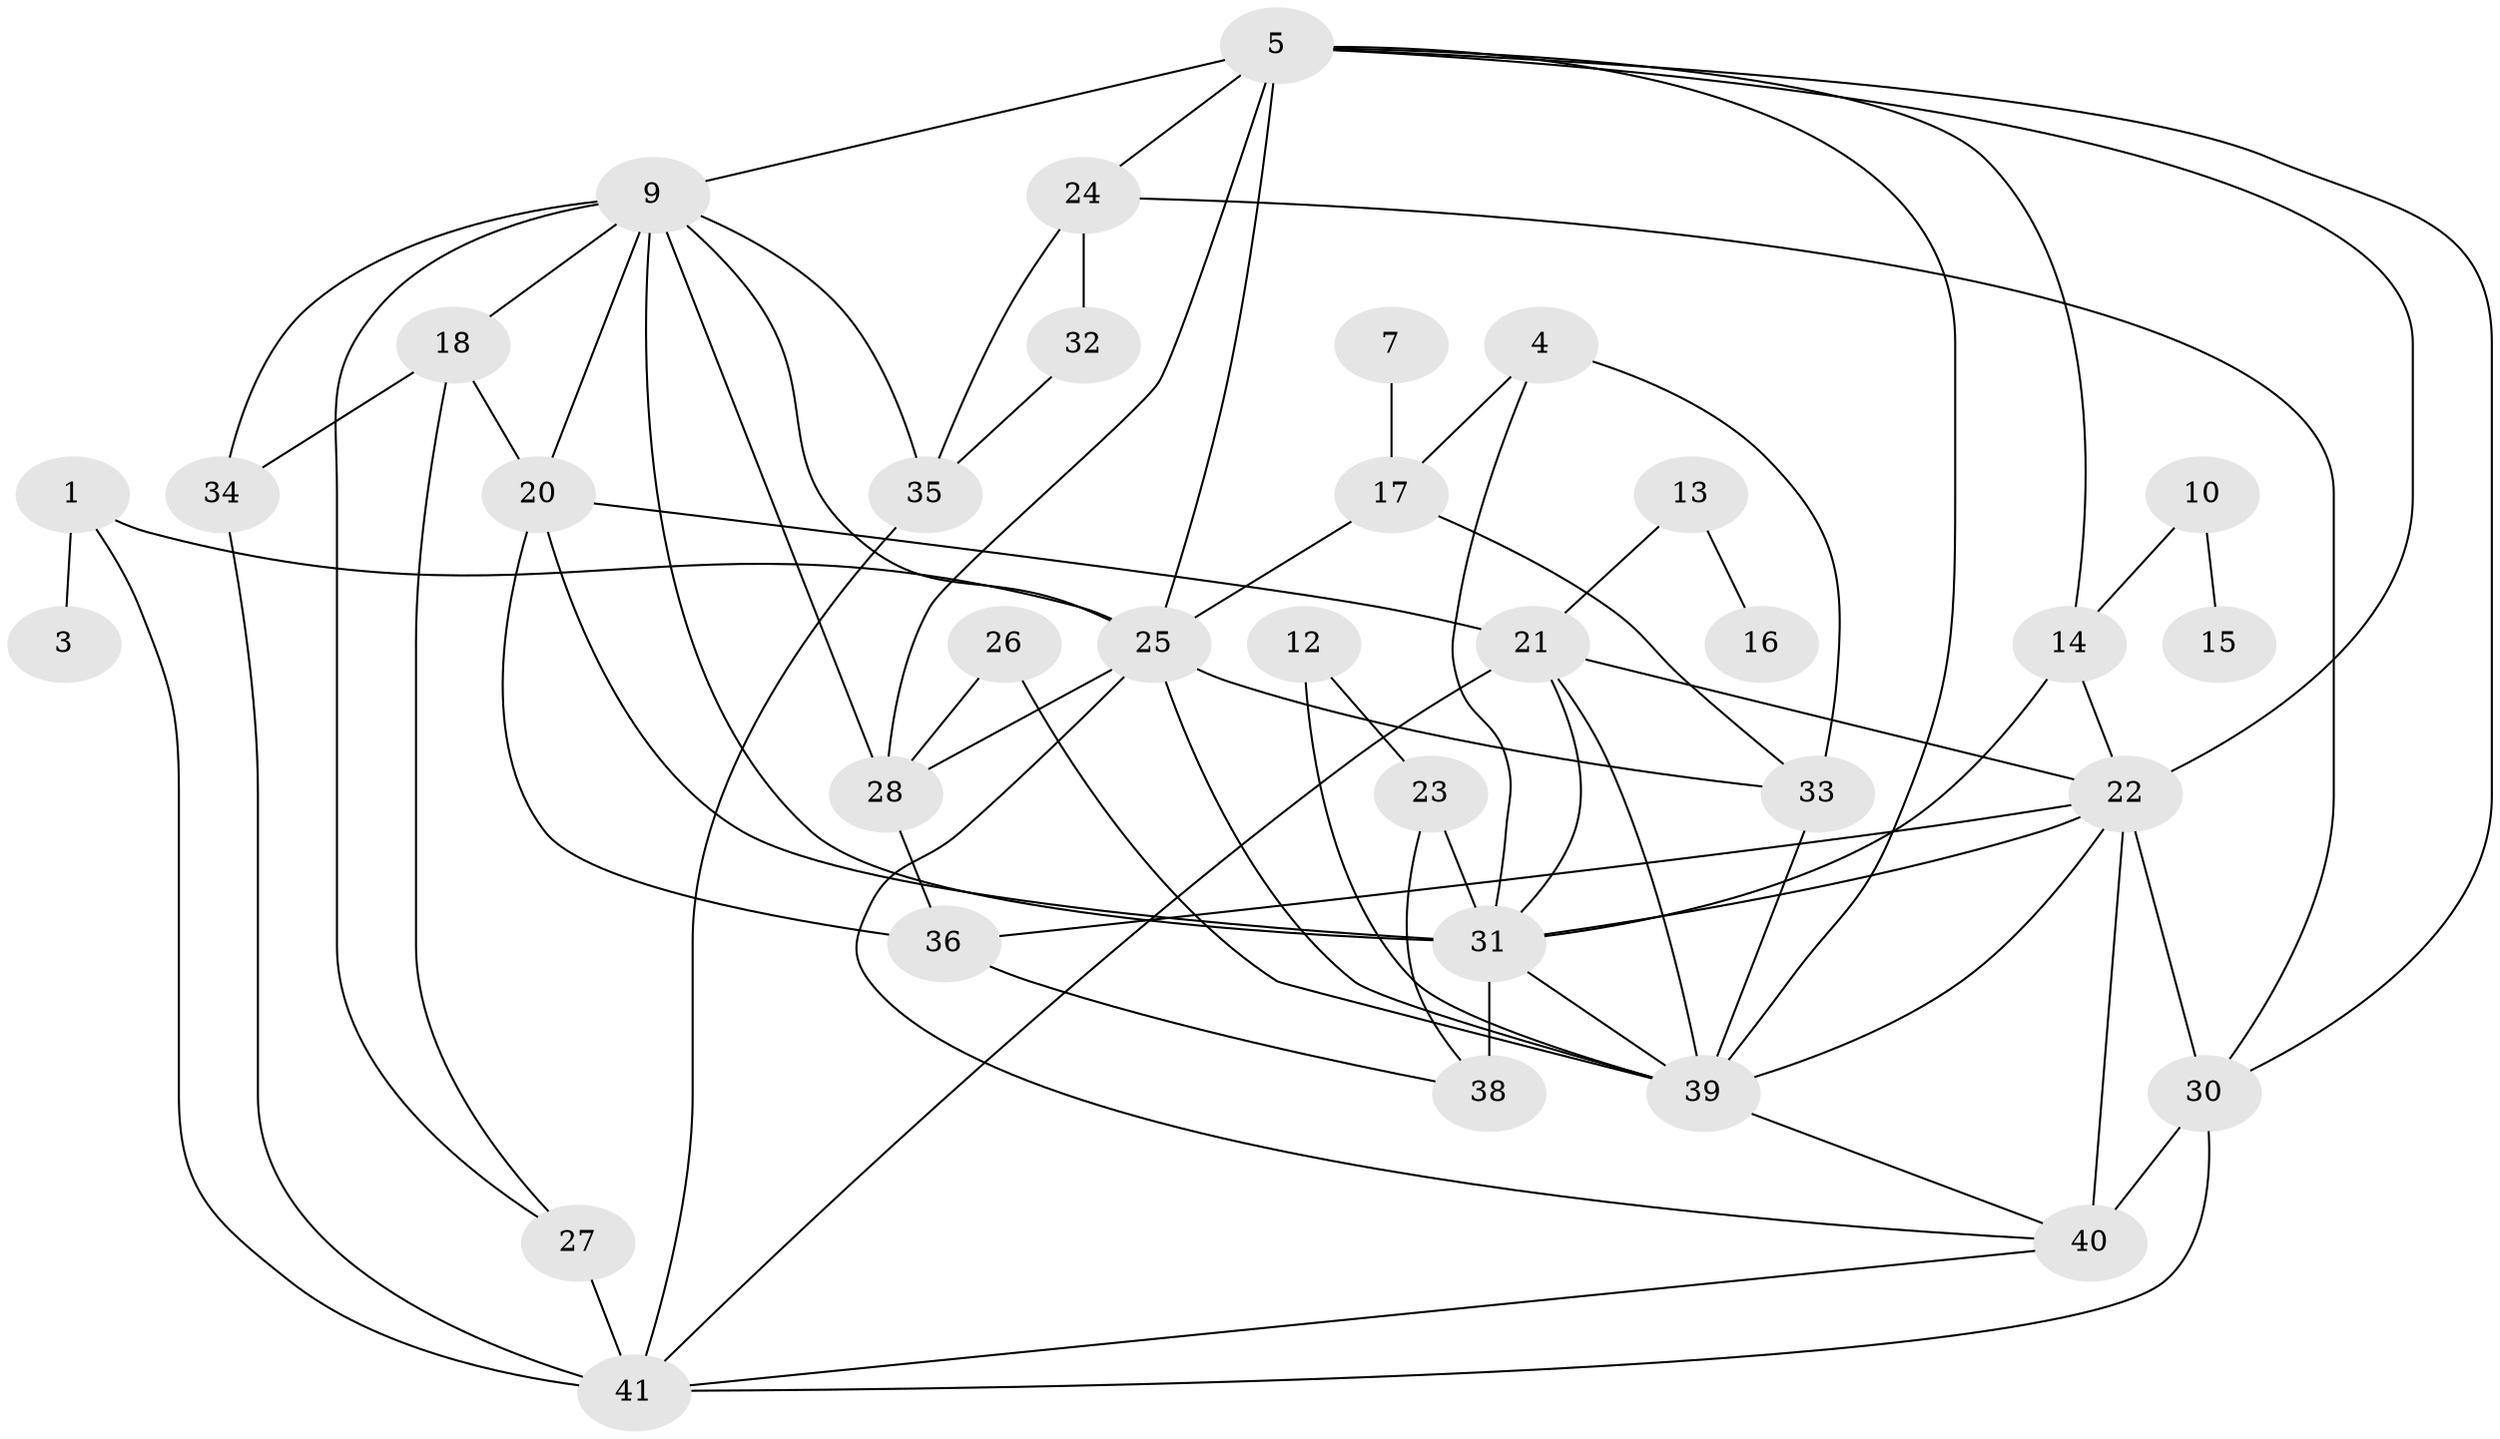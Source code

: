 // original degree distribution, {6: 0.029411764705882353, 3: 0.2549019607843137, 2: 0.24509803921568626, 5: 0.09803921568627451, 1: 0.11764705882352941, 4: 0.16666666666666666, 0: 0.06862745098039216, 7: 0.0196078431372549}
// Generated by graph-tools (version 1.1) at 2025/35/03/04/25 23:35:53]
// undirected, 34 vertices, 72 edges
graph export_dot {
  node [color=gray90,style=filled];
  1;
  3;
  4;
  5;
  7;
  9;
  10;
  12;
  13;
  14;
  15;
  16;
  17;
  18;
  20;
  21;
  22;
  23;
  24;
  25;
  26;
  27;
  28;
  30;
  31;
  32;
  33;
  34;
  35;
  36;
  38;
  39;
  40;
  41;
  1 -- 3 [weight=1.0];
  1 -- 25 [weight=1.0];
  1 -- 41 [weight=1.0];
  4 -- 17 [weight=1.0];
  4 -- 31 [weight=1.0];
  4 -- 33 [weight=1.0];
  5 -- 9 [weight=1.0];
  5 -- 14 [weight=1.0];
  5 -- 22 [weight=1.0];
  5 -- 24 [weight=2.0];
  5 -- 25 [weight=1.0];
  5 -- 28 [weight=1.0];
  5 -- 30 [weight=1.0];
  5 -- 39 [weight=1.0];
  7 -- 17 [weight=1.0];
  9 -- 18 [weight=1.0];
  9 -- 20 [weight=1.0];
  9 -- 25 [weight=1.0];
  9 -- 27 [weight=1.0];
  9 -- 28 [weight=1.0];
  9 -- 31 [weight=1.0];
  9 -- 34 [weight=1.0];
  9 -- 35 [weight=1.0];
  10 -- 14 [weight=1.0];
  10 -- 15 [weight=1.0];
  12 -- 23 [weight=1.0];
  12 -- 39 [weight=1.0];
  13 -- 16 [weight=1.0];
  13 -- 21 [weight=1.0];
  14 -- 22 [weight=1.0];
  14 -- 31 [weight=2.0];
  17 -- 25 [weight=1.0];
  17 -- 33 [weight=1.0];
  18 -- 20 [weight=1.0];
  18 -- 27 [weight=1.0];
  18 -- 34 [weight=1.0];
  20 -- 21 [weight=1.0];
  20 -- 31 [weight=2.0];
  20 -- 36 [weight=1.0];
  21 -- 22 [weight=1.0];
  21 -- 31 [weight=1.0];
  21 -- 39 [weight=1.0];
  21 -- 41 [weight=1.0];
  22 -- 30 [weight=1.0];
  22 -- 31 [weight=1.0];
  22 -- 36 [weight=1.0];
  22 -- 39 [weight=1.0];
  22 -- 40 [weight=2.0];
  23 -- 31 [weight=2.0];
  23 -- 38 [weight=1.0];
  24 -- 30 [weight=1.0];
  24 -- 32 [weight=1.0];
  24 -- 35 [weight=1.0];
  25 -- 28 [weight=1.0];
  25 -- 33 [weight=2.0];
  25 -- 39 [weight=1.0];
  25 -- 40 [weight=1.0];
  26 -- 28 [weight=1.0];
  26 -- 39 [weight=1.0];
  27 -- 41 [weight=3.0];
  28 -- 36 [weight=1.0];
  30 -- 40 [weight=2.0];
  30 -- 41 [weight=1.0];
  31 -- 38 [weight=3.0];
  31 -- 39 [weight=1.0];
  32 -- 35 [weight=1.0];
  33 -- 39 [weight=1.0];
  34 -- 41 [weight=1.0];
  35 -- 41 [weight=2.0];
  36 -- 38 [weight=1.0];
  39 -- 40 [weight=1.0];
  40 -- 41 [weight=1.0];
}
